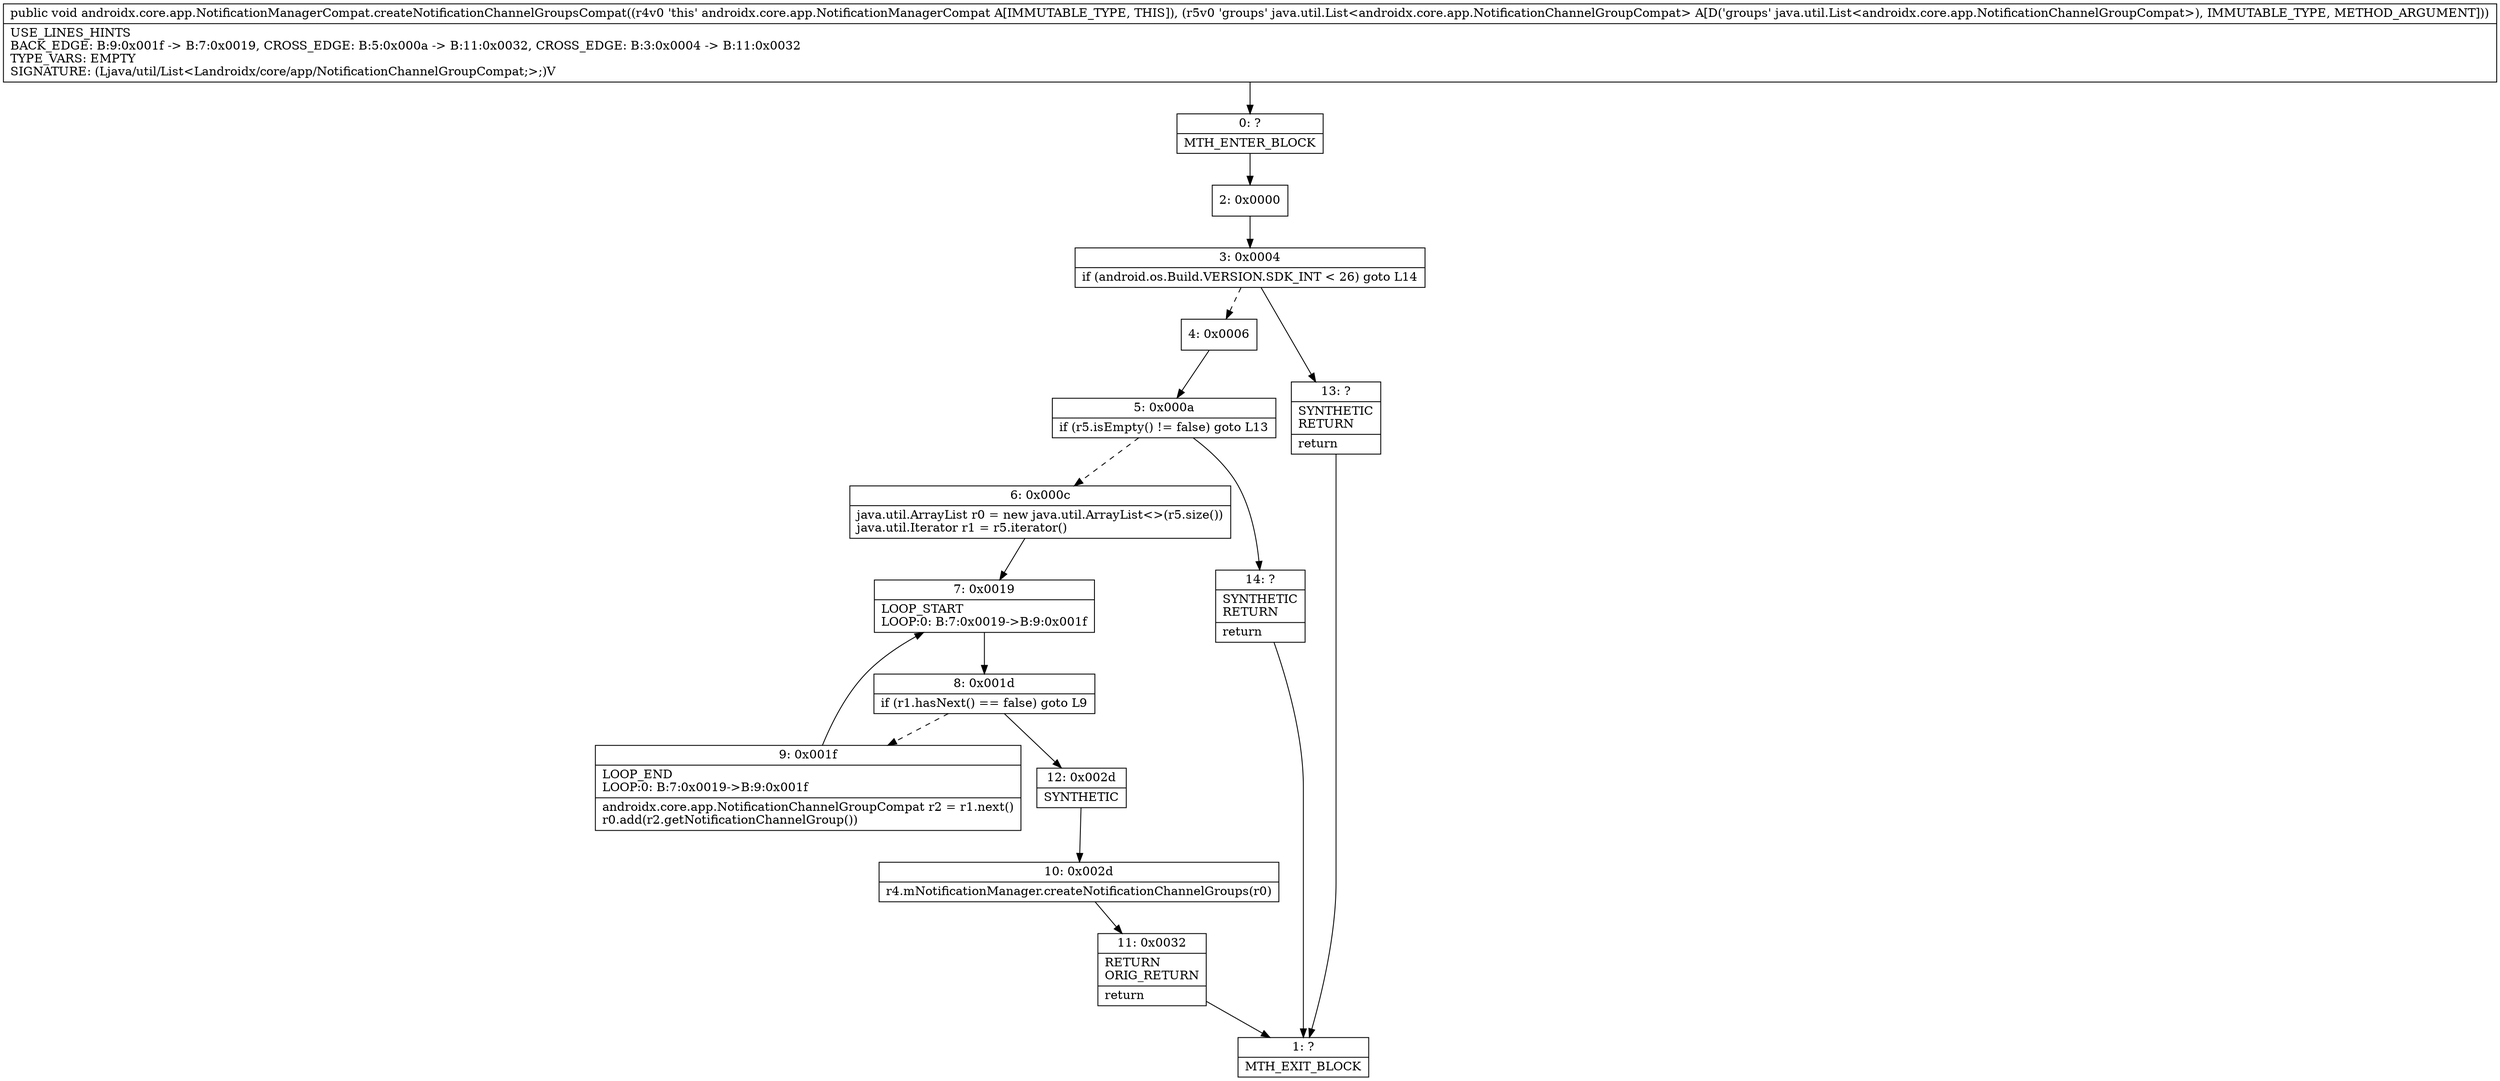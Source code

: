 digraph "CFG forandroidx.core.app.NotificationManagerCompat.createNotificationChannelGroupsCompat(Ljava\/util\/List;)V" {
Node_0 [shape=record,label="{0\:\ ?|MTH_ENTER_BLOCK\l}"];
Node_2 [shape=record,label="{2\:\ 0x0000}"];
Node_3 [shape=record,label="{3\:\ 0x0004|if (android.os.Build.VERSION.SDK_INT \< 26) goto L14\l}"];
Node_4 [shape=record,label="{4\:\ 0x0006}"];
Node_5 [shape=record,label="{5\:\ 0x000a|if (r5.isEmpty() != false) goto L13\l}"];
Node_6 [shape=record,label="{6\:\ 0x000c|java.util.ArrayList r0 = new java.util.ArrayList\<\>(r5.size())\ljava.util.Iterator r1 = r5.iterator()\l}"];
Node_7 [shape=record,label="{7\:\ 0x0019|LOOP_START\lLOOP:0: B:7:0x0019\-\>B:9:0x001f\l}"];
Node_8 [shape=record,label="{8\:\ 0x001d|if (r1.hasNext() == false) goto L9\l}"];
Node_9 [shape=record,label="{9\:\ 0x001f|LOOP_END\lLOOP:0: B:7:0x0019\-\>B:9:0x001f\l|androidx.core.app.NotificationChannelGroupCompat r2 = r1.next()\lr0.add(r2.getNotificationChannelGroup())\l}"];
Node_12 [shape=record,label="{12\:\ 0x002d|SYNTHETIC\l}"];
Node_10 [shape=record,label="{10\:\ 0x002d|r4.mNotificationManager.createNotificationChannelGroups(r0)\l}"];
Node_11 [shape=record,label="{11\:\ 0x0032|RETURN\lORIG_RETURN\l|return\l}"];
Node_1 [shape=record,label="{1\:\ ?|MTH_EXIT_BLOCK\l}"];
Node_14 [shape=record,label="{14\:\ ?|SYNTHETIC\lRETURN\l|return\l}"];
Node_13 [shape=record,label="{13\:\ ?|SYNTHETIC\lRETURN\l|return\l}"];
MethodNode[shape=record,label="{public void androidx.core.app.NotificationManagerCompat.createNotificationChannelGroupsCompat((r4v0 'this' androidx.core.app.NotificationManagerCompat A[IMMUTABLE_TYPE, THIS]), (r5v0 'groups' java.util.List\<androidx.core.app.NotificationChannelGroupCompat\> A[D('groups' java.util.List\<androidx.core.app.NotificationChannelGroupCompat\>), IMMUTABLE_TYPE, METHOD_ARGUMENT]))  | USE_LINES_HINTS\lBACK_EDGE: B:9:0x001f \-\> B:7:0x0019, CROSS_EDGE: B:5:0x000a \-\> B:11:0x0032, CROSS_EDGE: B:3:0x0004 \-\> B:11:0x0032\lTYPE_VARS: EMPTY\lSIGNATURE: (Ljava\/util\/List\<Landroidx\/core\/app\/NotificationChannelGroupCompat;\>;)V\l}"];
MethodNode -> Node_0;Node_0 -> Node_2;
Node_2 -> Node_3;
Node_3 -> Node_4[style=dashed];
Node_3 -> Node_13;
Node_4 -> Node_5;
Node_5 -> Node_6[style=dashed];
Node_5 -> Node_14;
Node_6 -> Node_7;
Node_7 -> Node_8;
Node_8 -> Node_9[style=dashed];
Node_8 -> Node_12;
Node_9 -> Node_7;
Node_12 -> Node_10;
Node_10 -> Node_11;
Node_11 -> Node_1;
Node_14 -> Node_1;
Node_13 -> Node_1;
}

